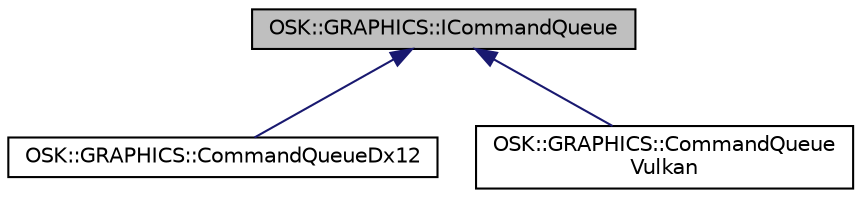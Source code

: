 digraph "OSK::GRAPHICS::ICommandQueue"
{
 // LATEX_PDF_SIZE
  edge [fontname="Helvetica",fontsize="10",labelfontname="Helvetica",labelfontsize="10"];
  node [fontname="Helvetica",fontsize="10",shape=record];
  Node1 [label="OSK::GRAPHICS::ICommandQueue",height=0.2,width=0.4,color="black", fillcolor="grey75", style="filled", fontcolor="black",tooltip="Una cola de comandos almacena todas las listas de comandos que se envían a la GPU."];
  Node1 -> Node2 [dir="back",color="midnightblue",fontsize="10",style="solid",fontname="Helvetica"];
  Node2 [label="OSK::GRAPHICS::CommandQueueDx12",height=0.2,width=0.4,color="black", fillcolor="white", style="filled",URL="$class_o_s_k_1_1_g_r_a_p_h_i_c_s_1_1_command_queue_dx12.html",tooltip="Una cola de comandos almacena todas las listas de comandos que se envían a la GPU."];
  Node1 -> Node3 [dir="back",color="midnightblue",fontsize="10",style="solid",fontname="Helvetica"];
  Node3 [label="OSK::GRAPHICS::CommandQueue\lVulkan",height=0.2,width=0.4,color="black", fillcolor="white", style="filled",URL="$class_o_s_k_1_1_g_r_a_p_h_i_c_s_1_1_command_queue_vulkan.html",tooltip="Una cola de comandos almacena todas las listas de comandos que se envían a la GPU."];
}
